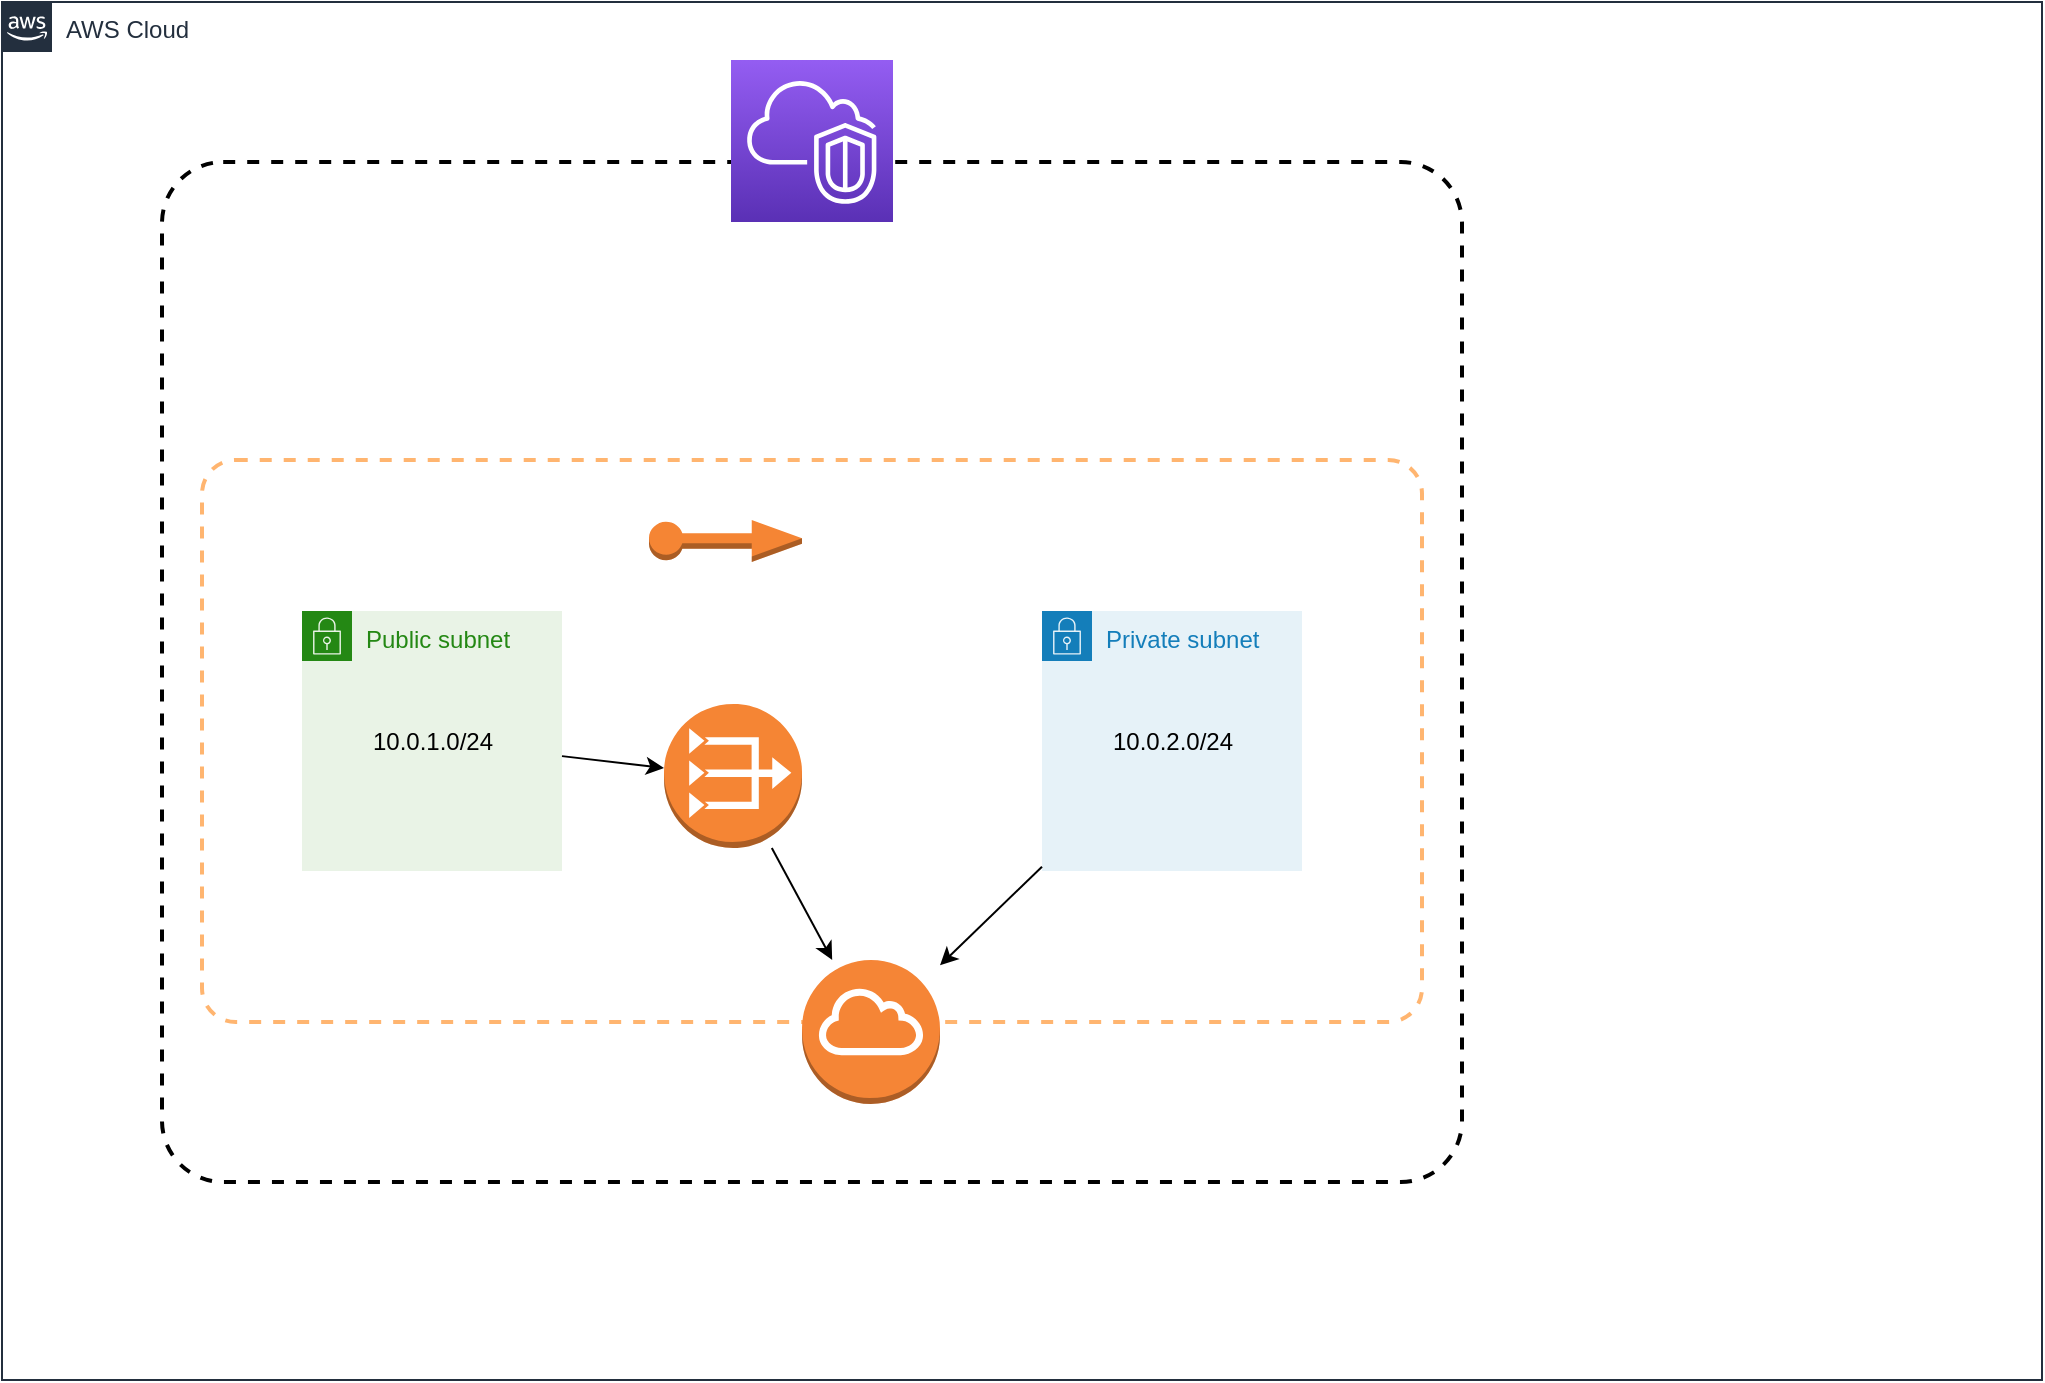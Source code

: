 <mxfile version="20.8.17" type="github">
  <diagram id="Ht1M8jgEwFfnCIfOTk4-" name="Page-1">
    <mxGraphModel dx="616" dy="391" grid="1" gridSize="10" guides="1" tooltips="1" connect="1" arrows="1" fold="1" page="1" pageScale="1" pageWidth="1169" pageHeight="827" math="0" shadow="0">
      <root>
        <mxCell id="0" />
        <mxCell id="1" parent="0" />
        <mxCell id="UEzPUAAOIrF-is8g5C7q-74" value="AWS Cloud" style="points=[[0,0],[0.25,0],[0.5,0],[0.75,0],[1,0],[1,0.25],[1,0.5],[1,0.75],[1,1],[0.75,1],[0.5,1],[0.25,1],[0,1],[0,0.75],[0,0.5],[0,0.25]];outlineConnect=0;gradientColor=none;html=1;whiteSpace=wrap;fontSize=12;fontStyle=0;shape=mxgraph.aws4.group;grIcon=mxgraph.aws4.group_aws_cloud_alt;strokeColor=#232F3E;fillColor=none;verticalAlign=top;align=left;spacingLeft=30;fontColor=#232F3E;dashed=0;labelBackgroundColor=#ffffff;container=1;pointerEvents=0;collapsible=0;recursiveResize=0;" parent="1" vertex="1">
          <mxGeometry x="40" y="51" width="1020" height="689" as="geometry" />
        </mxCell>
        <mxCell id="tH_fZnm6Bj4nooWAQISr-18" value="" style="rounded=1;whiteSpace=wrap;html=1;dashed=1;strokeWidth=2;arcSize=6;" vertex="1" parent="UEzPUAAOIrF-is8g5C7q-74">
          <mxGeometry x="80" y="80" width="650" height="510" as="geometry" />
        </mxCell>
        <mxCell id="tH_fZnm6Bj4nooWAQISr-19" value="" style="rounded=1;whiteSpace=wrap;html=1;dashed=1;strokeWidth=2;arcSize=6;strokeColor=#FFB570;" vertex="1" parent="UEzPUAAOIrF-is8g5C7q-74">
          <mxGeometry x="100" y="229" width="610" height="281" as="geometry" />
        </mxCell>
        <mxCell id="tH_fZnm6Bj4nooWAQISr-5" value="" style="sketch=0;points=[[0,0,0],[0.25,0,0],[0.5,0,0],[0.75,0,0],[1,0,0],[0,1,0],[0.25,1,0],[0.5,1,0],[0.75,1,0],[1,1,0],[0,0.25,0],[0,0.5,0],[0,0.75,0],[1,0.25,0],[1,0.5,0],[1,0.75,0]];outlineConnect=0;fontColor=#232F3E;gradientColor=#945DF2;gradientDirection=north;fillColor=#5A30B5;strokeColor=#ffffff;dashed=0;verticalLabelPosition=bottom;verticalAlign=top;align=center;html=1;fontSize=12;fontStyle=0;aspect=fixed;shape=mxgraph.aws4.resourceIcon;resIcon=mxgraph.aws4.vpc;" vertex="1" parent="UEzPUAAOIrF-is8g5C7q-74">
          <mxGeometry x="364.5" y="29" width="81" height="81" as="geometry" />
        </mxCell>
        <mxCell id="tH_fZnm6Bj4nooWAQISr-9" value="Public subnet" style="points=[[0,0],[0.25,0],[0.5,0],[0.75,0],[1,0],[1,0.25],[1,0.5],[1,0.75],[1,1],[0.75,1],[0.5,1],[0.25,1],[0,1],[0,0.75],[0,0.5],[0,0.25]];outlineConnect=0;gradientColor=none;html=1;whiteSpace=wrap;fontSize=12;fontStyle=0;container=1;pointerEvents=0;collapsible=0;recursiveResize=0;shape=mxgraph.aws4.group;grIcon=mxgraph.aws4.group_security_group;grStroke=0;strokeColor=#248814;fillColor=#E9F3E6;verticalAlign=top;align=left;spacingLeft=30;fontColor=#248814;dashed=0;" vertex="1" parent="UEzPUAAOIrF-is8g5C7q-74">
          <mxGeometry x="150" y="304.5" width="130" height="130" as="geometry" />
        </mxCell>
        <mxCell id="tH_fZnm6Bj4nooWAQISr-16" value="&lt;div&gt;10.0.1.0/24&lt;/div&gt;" style="text;html=1;align=center;verticalAlign=middle;resizable=0;points=[];autosize=1;strokeColor=none;fillColor=none;" vertex="1" parent="tH_fZnm6Bj4nooWAQISr-9">
          <mxGeometry x="25" y="50" width="80" height="30" as="geometry" />
        </mxCell>
        <mxCell id="tH_fZnm6Bj4nooWAQISr-8" value="Private subnet" style="points=[[0,0],[0.25,0],[0.5,0],[0.75,0],[1,0],[1,0.25],[1,0.5],[1,0.75],[1,1],[0.75,1],[0.5,1],[0.25,1],[0,1],[0,0.75],[0,0.5],[0,0.25]];outlineConnect=0;gradientColor=none;html=1;whiteSpace=wrap;fontSize=12;fontStyle=0;container=1;pointerEvents=0;collapsible=0;recursiveResize=0;shape=mxgraph.aws4.group;grIcon=mxgraph.aws4.group_security_group;grStroke=0;strokeColor=#147EBA;fillColor=#E6F2F8;verticalAlign=top;align=left;spacingLeft=30;fontColor=#147EBA;dashed=0;" vertex="1" parent="UEzPUAAOIrF-is8g5C7q-74">
          <mxGeometry x="520" y="304.5" width="130" height="130" as="geometry" />
        </mxCell>
        <mxCell id="tH_fZnm6Bj4nooWAQISr-17" value="&lt;div&gt;10.0.2.0/24&lt;/div&gt;" style="text;html=1;align=center;verticalAlign=middle;resizable=0;points=[];autosize=1;strokeColor=none;fillColor=none;" vertex="1" parent="tH_fZnm6Bj4nooWAQISr-8">
          <mxGeometry x="25" y="50" width="80" height="30" as="geometry" />
        </mxCell>
        <mxCell id="tH_fZnm6Bj4nooWAQISr-12" value="" style="outlineConnect=0;dashed=0;verticalLabelPosition=bottom;verticalAlign=top;align=center;html=1;shape=mxgraph.aws3.internet_gateway;fillColor=#F58536;gradientColor=none;" vertex="1" parent="UEzPUAAOIrF-is8g5C7q-74">
          <mxGeometry x="400" y="479" width="69" height="72" as="geometry" />
        </mxCell>
        <mxCell id="tH_fZnm6Bj4nooWAQISr-11" value="" style="outlineConnect=0;dashed=0;verticalLabelPosition=bottom;verticalAlign=top;align=center;html=1;shape=mxgraph.aws3.elastic_ip;fillColor=#F58534;gradientColor=none;" vertex="1" parent="UEzPUAAOIrF-is8g5C7q-74">
          <mxGeometry x="323.5" y="259" width="76.5" height="21" as="geometry" />
        </mxCell>
        <mxCell id="tH_fZnm6Bj4nooWAQISr-21" value="" style="curved=1;endArrow=classic;html=1;rounded=0;" edge="1" parent="UEzPUAAOIrF-is8g5C7q-74" source="tH_fZnm6Bj4nooWAQISr-9" target="tH_fZnm6Bj4nooWAQISr-10">
          <mxGeometry width="50" height="50" relative="1" as="geometry">
            <mxPoint x="440" y="309" as="sourcePoint" />
            <mxPoint x="375" y="419" as="targetPoint" />
            <Array as="points" />
          </mxGeometry>
        </mxCell>
        <mxCell id="tH_fZnm6Bj4nooWAQISr-22" value="" style="curved=1;endArrow=classic;html=1;rounded=0;startArrow=none;" edge="1" parent="UEzPUAAOIrF-is8g5C7q-74" source="tH_fZnm6Bj4nooWAQISr-10" target="tH_fZnm6Bj4nooWAQISr-12">
          <mxGeometry width="50" height="50" relative="1" as="geometry">
            <mxPoint x="320" y="319.697" as="sourcePoint" />
            <mxPoint x="416.241" y="211.0" as="targetPoint" />
            <Array as="points" />
          </mxGeometry>
        </mxCell>
        <mxCell id="tH_fZnm6Bj4nooWAQISr-10" value="" style="outlineConnect=0;dashed=0;verticalLabelPosition=bottom;verticalAlign=top;align=center;html=1;shape=mxgraph.aws3.vpc_nat_gateway;fillColor=#F58534;gradientColor=none;" vertex="1" parent="UEzPUAAOIrF-is8g5C7q-74">
          <mxGeometry x="331" y="351" width="69" height="72" as="geometry" />
        </mxCell>
        <mxCell id="tH_fZnm6Bj4nooWAQISr-24" value="" style="curved=1;endArrow=classic;html=1;rounded=0;" edge="1" parent="UEzPUAAOIrF-is8g5C7q-74" source="tH_fZnm6Bj4nooWAQISr-8" target="tH_fZnm6Bj4nooWAQISr-12">
          <mxGeometry width="50" height="50" relative="1" as="geometry">
            <mxPoint x="510" y="439" as="sourcePoint" />
            <mxPoint x="560" y="389" as="targetPoint" />
            <Array as="points" />
          </mxGeometry>
        </mxCell>
      </root>
    </mxGraphModel>
  </diagram>
</mxfile>
